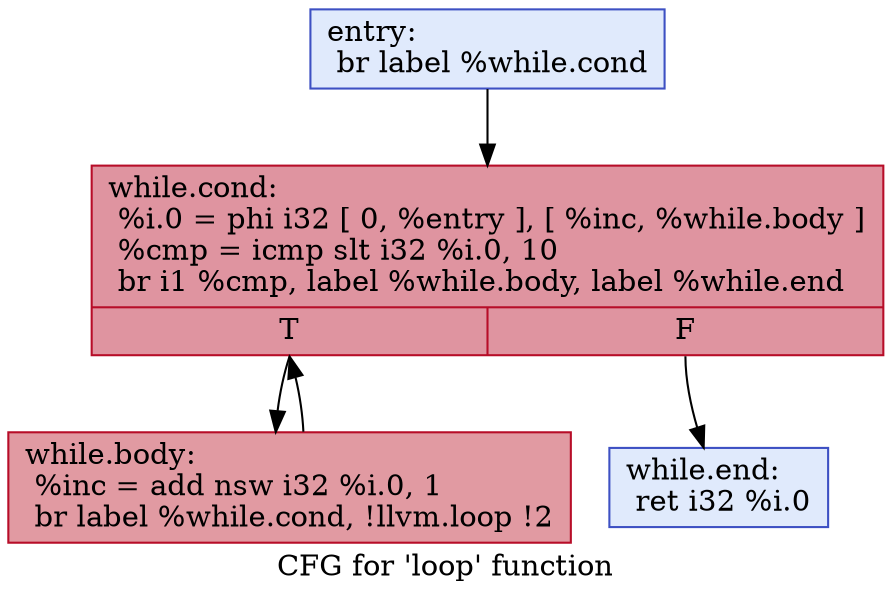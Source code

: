 digraph "CFG for 'loop' function" {
	label="CFG for 'loop' function";

	Node0x55ca0eb674a0 [shape=record,color="#3d50c3ff", style=filled, fillcolor="#b9d0f970",label="{entry:\l  br label %while.cond\l}"];
	Node0x55ca0eb674a0 -> Node0x55ca0eb675d0;
	Node0x55ca0eb675d0 [shape=record,color="#b70d28ff", style=filled, fillcolor="#b70d2870",label="{while.cond:                                       \l  %i.0 = phi i32 [ 0, %entry ], [ %inc, %while.body ]\l  %cmp = icmp slt i32 %i.0, 10\l  br i1 %cmp, label %while.body, label %while.end\l|{<s0>T|<s1>F}}"];
	Node0x55ca0eb675d0:s0 -> Node0x55ca0eb67d50;
	Node0x55ca0eb675d0:s1 -> Node0x55ca0eb67f50;
	Node0x55ca0eb67d50 [shape=record,color="#b70d28ff", style=filled, fillcolor="#bb1b2c70",label="{while.body:                                       \l  %inc = add nsw i32 %i.0, 1\l  br label %while.cond, !llvm.loop !2\l}"];
	Node0x55ca0eb67d50 -> Node0x55ca0eb675d0;
	Node0x55ca0eb67f50 [shape=record,color="#3d50c3ff", style=filled, fillcolor="#b9d0f970",label="{while.end:                                        \l  ret i32 %i.0\l}"];
}
